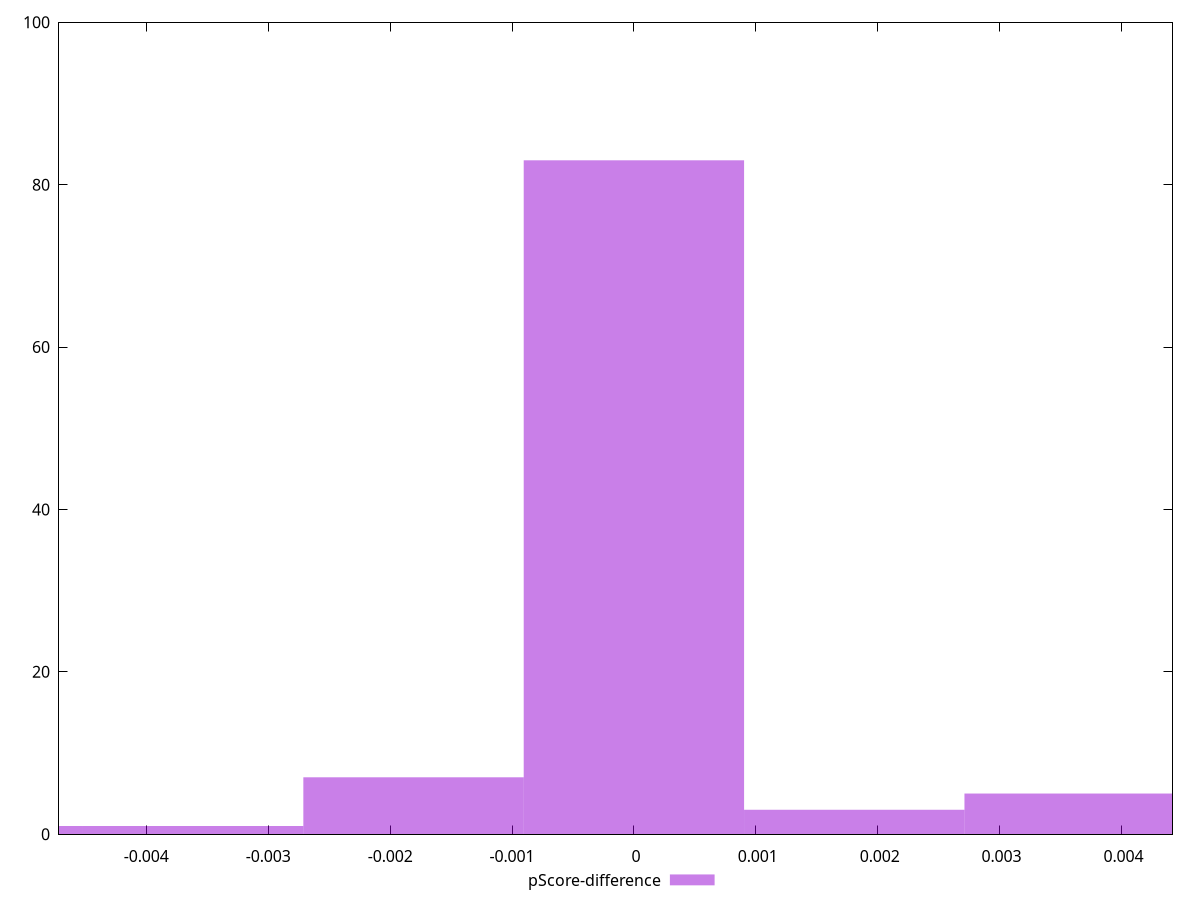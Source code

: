 reset

$pScoreDifference <<EOF
-0.005424070604694043 1
0.0018080235348980143 3
0.0036160470697960286 5
0 83
-0.0018080235348980143 7
-0.0036160470697960286 1
EOF

set key outside below
set boxwidth 0.0018080235348980143
set xrange [-0.004716666666666702:0.004418888888888861]
set yrange [0:100]
set trange [0:100]
set style fill transparent solid 0.5 noborder
set terminal svg size 640, 490 enhanced background rgb 'white'
set output "report_00026_2021-02-22T21:38:55.199Z/uses-rel-preconnect/samples/pages/pScore-difference/histogram.svg"

plot $pScoreDifference title "pScore-difference" with boxes

reset

